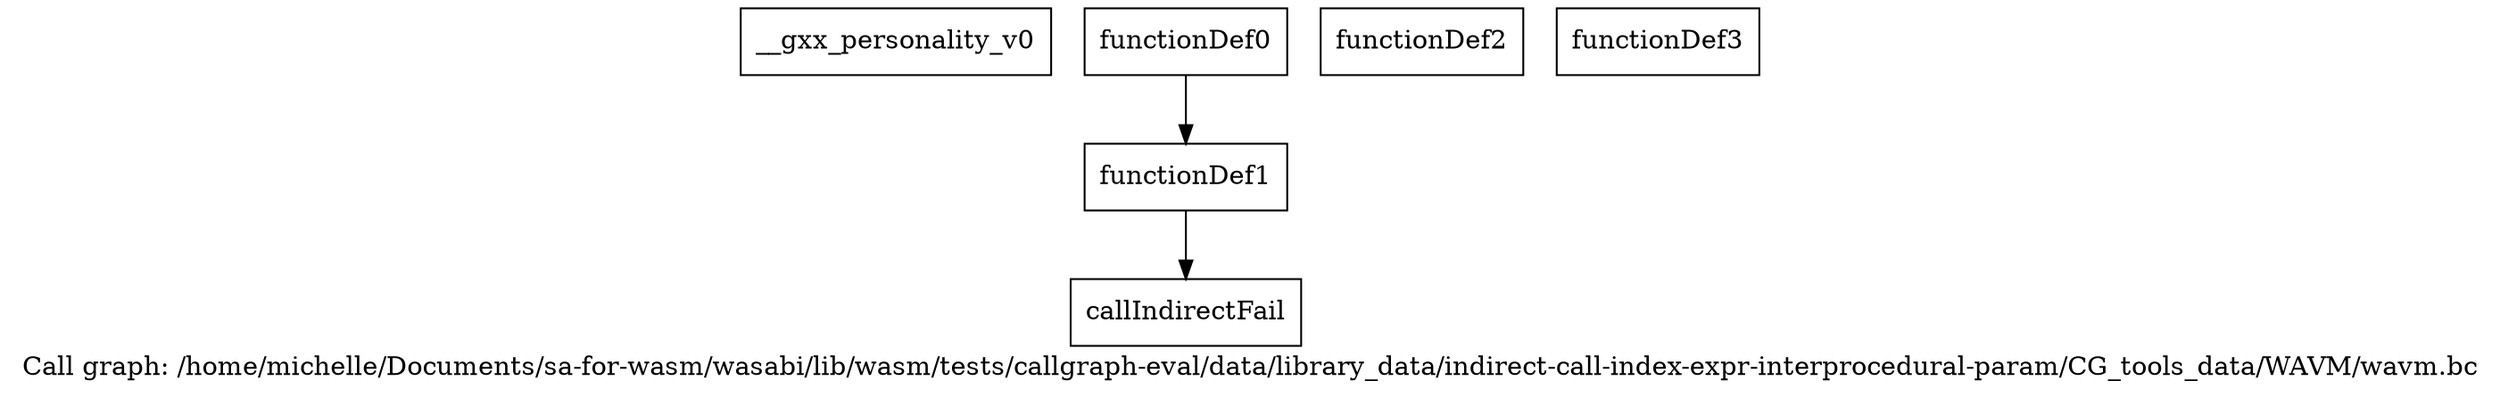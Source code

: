 digraph "Call graph: /home/michelle/Documents/sa-for-wasm/wasabi/lib/wasm/tests/callgraph-eval/data/library_data/indirect-call-index-expr-interprocedural-param/CG_tools_data/WAVM/wavm.bc" {
	label="Call graph: /home/michelle/Documents/sa-for-wasm/wasabi/lib/wasm/tests/callgraph-eval/data/library_data/indirect-call-index-expr-interprocedural-param/CG_tools_data/WAVM/wavm.bc";

	Node0x1b19ee0 [shape=record,label="{__gxx_personality_v0}"];
	Node0x1b19fc0 [shape=record,label="{functionDef0}"];
	Node0x1b19fc0 -> Node0x1b1a040;
	Node0x1b1a040 [shape=record,label="{functionDef1}"];
	Node0x1b1a040 -> Node0x1b1a0c0;
	Node0x1b1a170 [shape=record,label="{functionDef2}"];
	Node0x1b1a1f0 [shape=record,label="{functionDef3}"];
	Node0x1b1a0c0 [shape=record,label="{callIndirectFail}"];
}
